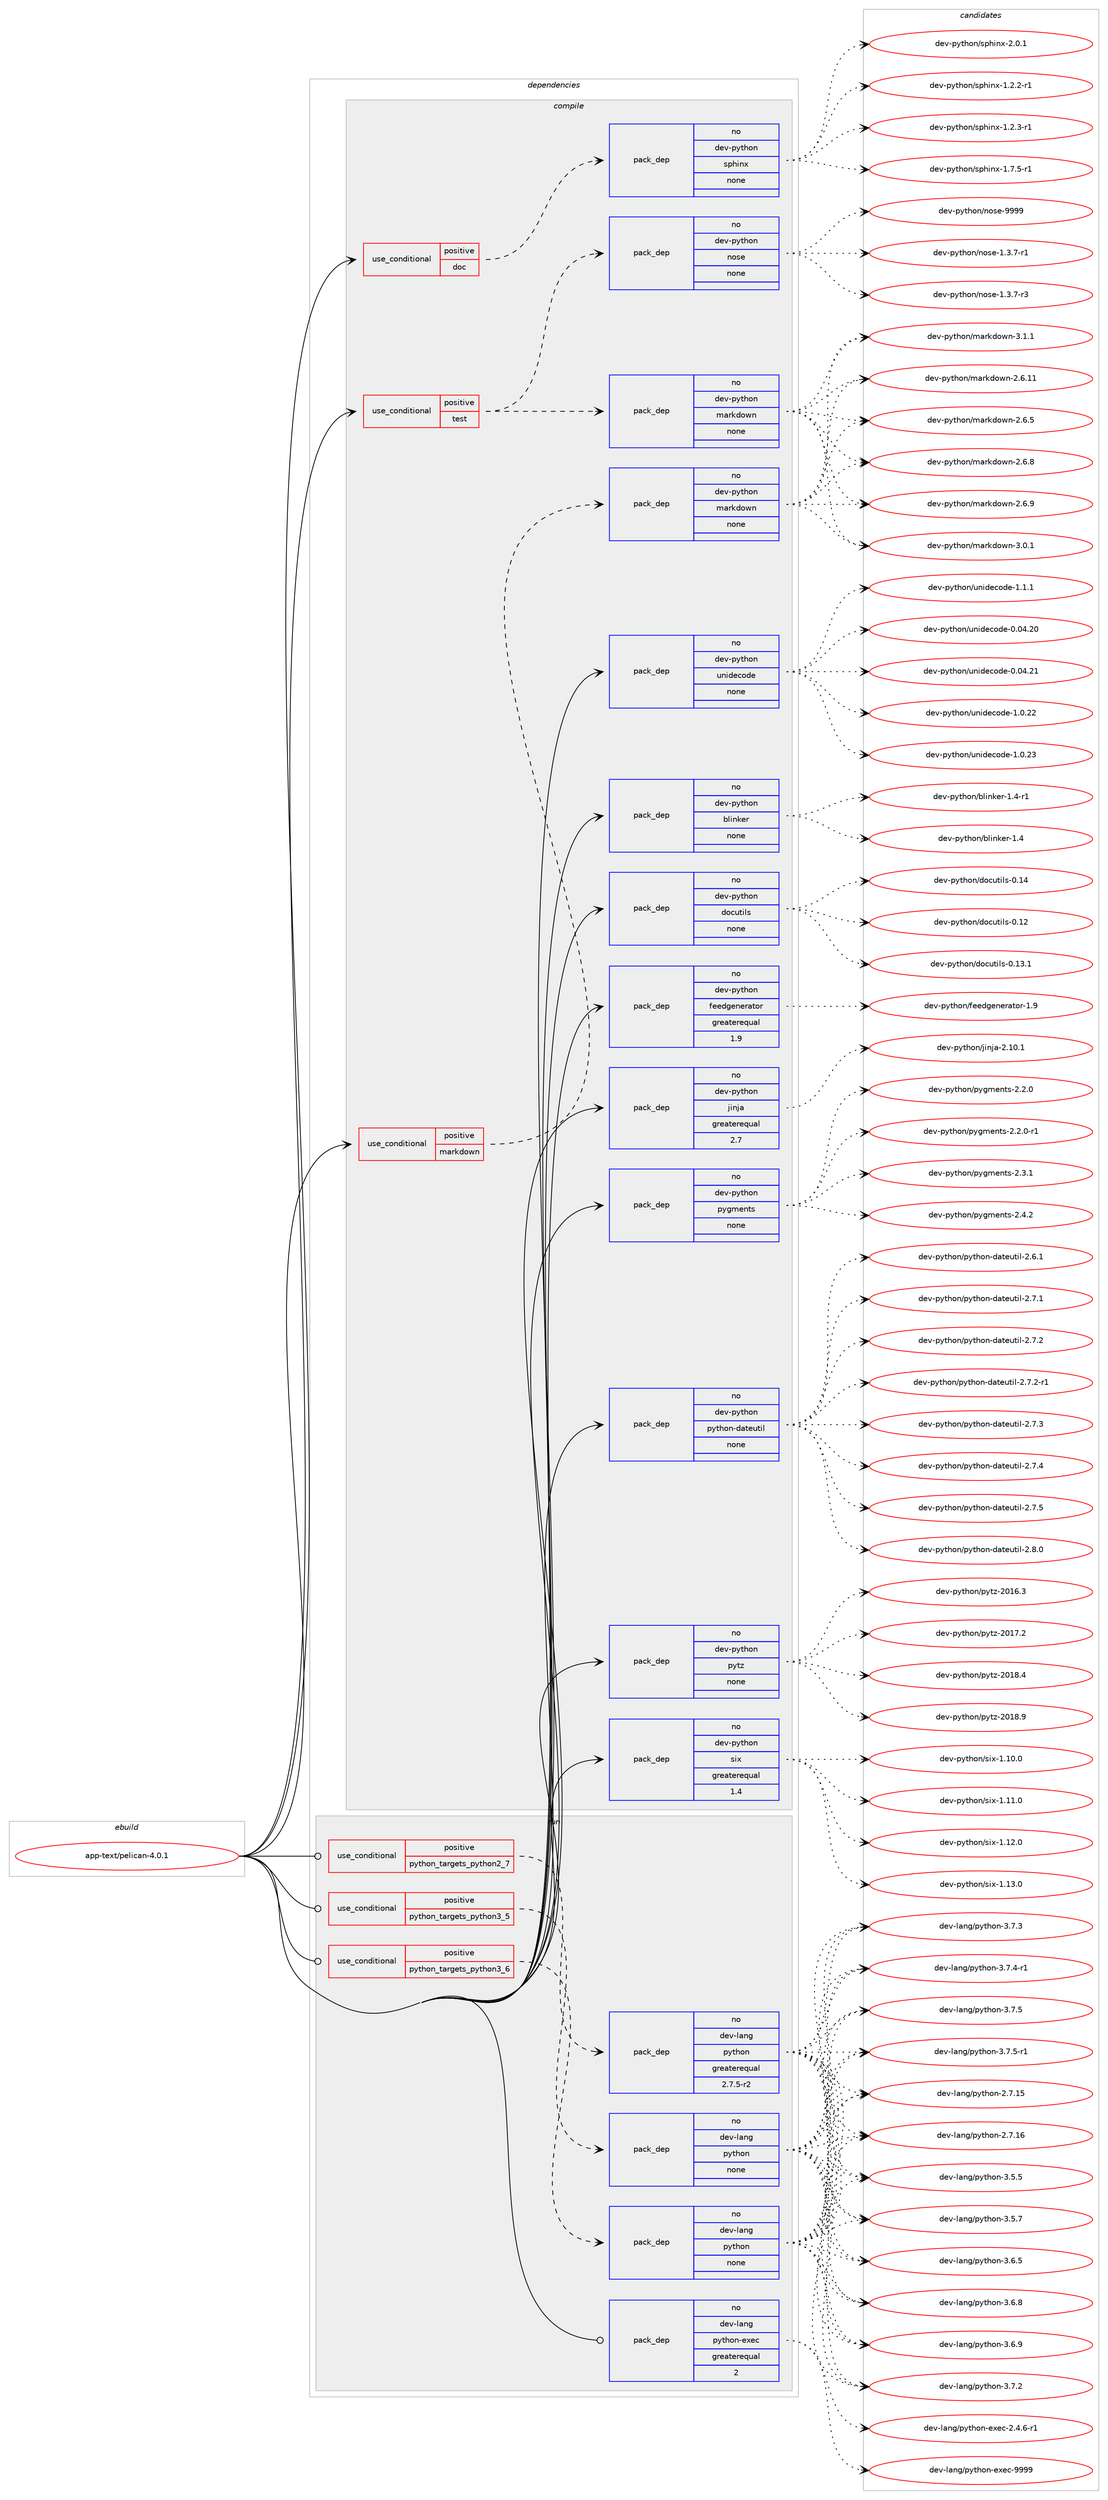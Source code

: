 digraph prolog {

# *************
# Graph options
# *************

newrank=true;
concentrate=true;
compound=true;
graph [rankdir=LR,fontname=Helvetica,fontsize=10,ranksep=1.5];#, ranksep=2.5, nodesep=0.2];
edge  [arrowhead=vee];
node  [fontname=Helvetica,fontsize=10];

# **********
# The ebuild
# **********

subgraph cluster_leftcol {
color=gray;
rank=same;
label=<<i>ebuild</i>>;
id [label="app-text/pelican-4.0.1", color=red, width=4, href="../app-text/pelican-4.0.1.svg"];
}

# ****************
# The dependencies
# ****************

subgraph cluster_midcol {
color=gray;
label=<<i>dependencies</i>>;
subgraph cluster_compile {
fillcolor="#eeeeee";
style=filled;
label=<<i>compile</i>>;
subgraph cond121679 {
dependency511199 [label=<<TABLE BORDER="0" CELLBORDER="1" CELLSPACING="0" CELLPADDING="4"><TR><TD ROWSPAN="3" CELLPADDING="10">use_conditional</TD></TR><TR><TD>positive</TD></TR><TR><TD>doc</TD></TR></TABLE>>, shape=none, color=red];
subgraph pack380255 {
dependency511200 [label=<<TABLE BORDER="0" CELLBORDER="1" CELLSPACING="0" CELLPADDING="4" WIDTH="220"><TR><TD ROWSPAN="6" CELLPADDING="30">pack_dep</TD></TR><TR><TD WIDTH="110">no</TD></TR><TR><TD>dev-python</TD></TR><TR><TD>sphinx</TD></TR><TR><TD>none</TD></TR><TR><TD></TD></TR></TABLE>>, shape=none, color=blue];
}
dependency511199:e -> dependency511200:w [weight=20,style="dashed",arrowhead="vee"];
}
id:e -> dependency511199:w [weight=20,style="solid",arrowhead="vee"];
subgraph cond121680 {
dependency511201 [label=<<TABLE BORDER="0" CELLBORDER="1" CELLSPACING="0" CELLPADDING="4"><TR><TD ROWSPAN="3" CELLPADDING="10">use_conditional</TD></TR><TR><TD>positive</TD></TR><TR><TD>markdown</TD></TR></TABLE>>, shape=none, color=red];
subgraph pack380256 {
dependency511202 [label=<<TABLE BORDER="0" CELLBORDER="1" CELLSPACING="0" CELLPADDING="4" WIDTH="220"><TR><TD ROWSPAN="6" CELLPADDING="30">pack_dep</TD></TR><TR><TD WIDTH="110">no</TD></TR><TR><TD>dev-python</TD></TR><TR><TD>markdown</TD></TR><TR><TD>none</TD></TR><TR><TD></TD></TR></TABLE>>, shape=none, color=blue];
}
dependency511201:e -> dependency511202:w [weight=20,style="dashed",arrowhead="vee"];
}
id:e -> dependency511201:w [weight=20,style="solid",arrowhead="vee"];
subgraph cond121681 {
dependency511203 [label=<<TABLE BORDER="0" CELLBORDER="1" CELLSPACING="0" CELLPADDING="4"><TR><TD ROWSPAN="3" CELLPADDING="10">use_conditional</TD></TR><TR><TD>positive</TD></TR><TR><TD>test</TD></TR></TABLE>>, shape=none, color=red];
subgraph pack380257 {
dependency511204 [label=<<TABLE BORDER="0" CELLBORDER="1" CELLSPACING="0" CELLPADDING="4" WIDTH="220"><TR><TD ROWSPAN="6" CELLPADDING="30">pack_dep</TD></TR><TR><TD WIDTH="110">no</TD></TR><TR><TD>dev-python</TD></TR><TR><TD>nose</TD></TR><TR><TD>none</TD></TR><TR><TD></TD></TR></TABLE>>, shape=none, color=blue];
}
dependency511203:e -> dependency511204:w [weight=20,style="dashed",arrowhead="vee"];
subgraph pack380258 {
dependency511205 [label=<<TABLE BORDER="0" CELLBORDER="1" CELLSPACING="0" CELLPADDING="4" WIDTH="220"><TR><TD ROWSPAN="6" CELLPADDING="30">pack_dep</TD></TR><TR><TD WIDTH="110">no</TD></TR><TR><TD>dev-python</TD></TR><TR><TD>markdown</TD></TR><TR><TD>none</TD></TR><TR><TD></TD></TR></TABLE>>, shape=none, color=blue];
}
dependency511203:e -> dependency511205:w [weight=20,style="dashed",arrowhead="vee"];
}
id:e -> dependency511203:w [weight=20,style="solid",arrowhead="vee"];
subgraph pack380259 {
dependency511206 [label=<<TABLE BORDER="0" CELLBORDER="1" CELLSPACING="0" CELLPADDING="4" WIDTH="220"><TR><TD ROWSPAN="6" CELLPADDING="30">pack_dep</TD></TR><TR><TD WIDTH="110">no</TD></TR><TR><TD>dev-python</TD></TR><TR><TD>blinker</TD></TR><TR><TD>none</TD></TR><TR><TD></TD></TR></TABLE>>, shape=none, color=blue];
}
id:e -> dependency511206:w [weight=20,style="solid",arrowhead="vee"];
subgraph pack380260 {
dependency511207 [label=<<TABLE BORDER="0" CELLBORDER="1" CELLSPACING="0" CELLPADDING="4" WIDTH="220"><TR><TD ROWSPAN="6" CELLPADDING="30">pack_dep</TD></TR><TR><TD WIDTH="110">no</TD></TR><TR><TD>dev-python</TD></TR><TR><TD>docutils</TD></TR><TR><TD>none</TD></TR><TR><TD></TD></TR></TABLE>>, shape=none, color=blue];
}
id:e -> dependency511207:w [weight=20,style="solid",arrowhead="vee"];
subgraph pack380261 {
dependency511208 [label=<<TABLE BORDER="0" CELLBORDER="1" CELLSPACING="0" CELLPADDING="4" WIDTH="220"><TR><TD ROWSPAN="6" CELLPADDING="30">pack_dep</TD></TR><TR><TD WIDTH="110">no</TD></TR><TR><TD>dev-python</TD></TR><TR><TD>feedgenerator</TD></TR><TR><TD>greaterequal</TD></TR><TR><TD>1.9</TD></TR></TABLE>>, shape=none, color=blue];
}
id:e -> dependency511208:w [weight=20,style="solid",arrowhead="vee"];
subgraph pack380262 {
dependency511209 [label=<<TABLE BORDER="0" CELLBORDER="1" CELLSPACING="0" CELLPADDING="4" WIDTH="220"><TR><TD ROWSPAN="6" CELLPADDING="30">pack_dep</TD></TR><TR><TD WIDTH="110">no</TD></TR><TR><TD>dev-python</TD></TR><TR><TD>jinja</TD></TR><TR><TD>greaterequal</TD></TR><TR><TD>2.7</TD></TR></TABLE>>, shape=none, color=blue];
}
id:e -> dependency511209:w [weight=20,style="solid",arrowhead="vee"];
subgraph pack380263 {
dependency511210 [label=<<TABLE BORDER="0" CELLBORDER="1" CELLSPACING="0" CELLPADDING="4" WIDTH="220"><TR><TD ROWSPAN="6" CELLPADDING="30">pack_dep</TD></TR><TR><TD WIDTH="110">no</TD></TR><TR><TD>dev-python</TD></TR><TR><TD>pygments</TD></TR><TR><TD>none</TD></TR><TR><TD></TD></TR></TABLE>>, shape=none, color=blue];
}
id:e -> dependency511210:w [weight=20,style="solid",arrowhead="vee"];
subgraph pack380264 {
dependency511211 [label=<<TABLE BORDER="0" CELLBORDER="1" CELLSPACING="0" CELLPADDING="4" WIDTH="220"><TR><TD ROWSPAN="6" CELLPADDING="30">pack_dep</TD></TR><TR><TD WIDTH="110">no</TD></TR><TR><TD>dev-python</TD></TR><TR><TD>python-dateutil</TD></TR><TR><TD>none</TD></TR><TR><TD></TD></TR></TABLE>>, shape=none, color=blue];
}
id:e -> dependency511211:w [weight=20,style="solid",arrowhead="vee"];
subgraph pack380265 {
dependency511212 [label=<<TABLE BORDER="0" CELLBORDER="1" CELLSPACING="0" CELLPADDING="4" WIDTH="220"><TR><TD ROWSPAN="6" CELLPADDING="30">pack_dep</TD></TR><TR><TD WIDTH="110">no</TD></TR><TR><TD>dev-python</TD></TR><TR><TD>pytz</TD></TR><TR><TD>none</TD></TR><TR><TD></TD></TR></TABLE>>, shape=none, color=blue];
}
id:e -> dependency511212:w [weight=20,style="solid",arrowhead="vee"];
subgraph pack380266 {
dependency511213 [label=<<TABLE BORDER="0" CELLBORDER="1" CELLSPACING="0" CELLPADDING="4" WIDTH="220"><TR><TD ROWSPAN="6" CELLPADDING="30">pack_dep</TD></TR><TR><TD WIDTH="110">no</TD></TR><TR><TD>dev-python</TD></TR><TR><TD>six</TD></TR><TR><TD>greaterequal</TD></TR><TR><TD>1.4</TD></TR></TABLE>>, shape=none, color=blue];
}
id:e -> dependency511213:w [weight=20,style="solid",arrowhead="vee"];
subgraph pack380267 {
dependency511214 [label=<<TABLE BORDER="0" CELLBORDER="1" CELLSPACING="0" CELLPADDING="4" WIDTH="220"><TR><TD ROWSPAN="6" CELLPADDING="30">pack_dep</TD></TR><TR><TD WIDTH="110">no</TD></TR><TR><TD>dev-python</TD></TR><TR><TD>unidecode</TD></TR><TR><TD>none</TD></TR><TR><TD></TD></TR></TABLE>>, shape=none, color=blue];
}
id:e -> dependency511214:w [weight=20,style="solid",arrowhead="vee"];
}
subgraph cluster_compileandrun {
fillcolor="#eeeeee";
style=filled;
label=<<i>compile and run</i>>;
}
subgraph cluster_run {
fillcolor="#eeeeee";
style=filled;
label=<<i>run</i>>;
subgraph cond121682 {
dependency511215 [label=<<TABLE BORDER="0" CELLBORDER="1" CELLSPACING="0" CELLPADDING="4"><TR><TD ROWSPAN="3" CELLPADDING="10">use_conditional</TD></TR><TR><TD>positive</TD></TR><TR><TD>python_targets_python2_7</TD></TR></TABLE>>, shape=none, color=red];
subgraph pack380268 {
dependency511216 [label=<<TABLE BORDER="0" CELLBORDER="1" CELLSPACING="0" CELLPADDING="4" WIDTH="220"><TR><TD ROWSPAN="6" CELLPADDING="30">pack_dep</TD></TR><TR><TD WIDTH="110">no</TD></TR><TR><TD>dev-lang</TD></TR><TR><TD>python</TD></TR><TR><TD>greaterequal</TD></TR><TR><TD>2.7.5-r2</TD></TR></TABLE>>, shape=none, color=blue];
}
dependency511215:e -> dependency511216:w [weight=20,style="dashed",arrowhead="vee"];
}
id:e -> dependency511215:w [weight=20,style="solid",arrowhead="odot"];
subgraph cond121683 {
dependency511217 [label=<<TABLE BORDER="0" CELLBORDER="1" CELLSPACING="0" CELLPADDING="4"><TR><TD ROWSPAN="3" CELLPADDING="10">use_conditional</TD></TR><TR><TD>positive</TD></TR><TR><TD>python_targets_python3_5</TD></TR></TABLE>>, shape=none, color=red];
subgraph pack380269 {
dependency511218 [label=<<TABLE BORDER="0" CELLBORDER="1" CELLSPACING="0" CELLPADDING="4" WIDTH="220"><TR><TD ROWSPAN="6" CELLPADDING="30">pack_dep</TD></TR><TR><TD WIDTH="110">no</TD></TR><TR><TD>dev-lang</TD></TR><TR><TD>python</TD></TR><TR><TD>none</TD></TR><TR><TD></TD></TR></TABLE>>, shape=none, color=blue];
}
dependency511217:e -> dependency511218:w [weight=20,style="dashed",arrowhead="vee"];
}
id:e -> dependency511217:w [weight=20,style="solid",arrowhead="odot"];
subgraph cond121684 {
dependency511219 [label=<<TABLE BORDER="0" CELLBORDER="1" CELLSPACING="0" CELLPADDING="4"><TR><TD ROWSPAN="3" CELLPADDING="10">use_conditional</TD></TR><TR><TD>positive</TD></TR><TR><TD>python_targets_python3_6</TD></TR></TABLE>>, shape=none, color=red];
subgraph pack380270 {
dependency511220 [label=<<TABLE BORDER="0" CELLBORDER="1" CELLSPACING="0" CELLPADDING="4" WIDTH="220"><TR><TD ROWSPAN="6" CELLPADDING="30">pack_dep</TD></TR><TR><TD WIDTH="110">no</TD></TR><TR><TD>dev-lang</TD></TR><TR><TD>python</TD></TR><TR><TD>none</TD></TR><TR><TD></TD></TR></TABLE>>, shape=none, color=blue];
}
dependency511219:e -> dependency511220:w [weight=20,style="dashed",arrowhead="vee"];
}
id:e -> dependency511219:w [weight=20,style="solid",arrowhead="odot"];
subgraph pack380271 {
dependency511221 [label=<<TABLE BORDER="0" CELLBORDER="1" CELLSPACING="0" CELLPADDING="4" WIDTH="220"><TR><TD ROWSPAN="6" CELLPADDING="30">pack_dep</TD></TR><TR><TD WIDTH="110">no</TD></TR><TR><TD>dev-lang</TD></TR><TR><TD>python-exec</TD></TR><TR><TD>greaterequal</TD></TR><TR><TD>2</TD></TR></TABLE>>, shape=none, color=blue];
}
id:e -> dependency511221:w [weight=20,style="solid",arrowhead="odot"];
}
}

# **************
# The candidates
# **************

subgraph cluster_choices {
rank=same;
color=gray;
label=<<i>candidates</i>>;

subgraph choice380255 {
color=black;
nodesep=1;
choice10010111845112121116104111110471151121041051101204549465046504511449 [label="dev-python/sphinx-1.2.2-r1", color=red, width=4,href="../dev-python/sphinx-1.2.2-r1.svg"];
choice10010111845112121116104111110471151121041051101204549465046514511449 [label="dev-python/sphinx-1.2.3-r1", color=red, width=4,href="../dev-python/sphinx-1.2.3-r1.svg"];
choice10010111845112121116104111110471151121041051101204549465546534511449 [label="dev-python/sphinx-1.7.5-r1", color=red, width=4,href="../dev-python/sphinx-1.7.5-r1.svg"];
choice1001011184511212111610411111047115112104105110120455046484649 [label="dev-python/sphinx-2.0.1", color=red, width=4,href="../dev-python/sphinx-2.0.1.svg"];
dependency511200:e -> choice10010111845112121116104111110471151121041051101204549465046504511449:w [style=dotted,weight="100"];
dependency511200:e -> choice10010111845112121116104111110471151121041051101204549465046514511449:w [style=dotted,weight="100"];
dependency511200:e -> choice10010111845112121116104111110471151121041051101204549465546534511449:w [style=dotted,weight="100"];
dependency511200:e -> choice1001011184511212111610411111047115112104105110120455046484649:w [style=dotted,weight="100"];
}
subgraph choice380256 {
color=black;
nodesep=1;
choice10010111845112121116104111110471099711410710011111911045504654464949 [label="dev-python/markdown-2.6.11", color=red, width=4,href="../dev-python/markdown-2.6.11.svg"];
choice100101118451121211161041111104710997114107100111119110455046544653 [label="dev-python/markdown-2.6.5", color=red, width=4,href="../dev-python/markdown-2.6.5.svg"];
choice100101118451121211161041111104710997114107100111119110455046544656 [label="dev-python/markdown-2.6.8", color=red, width=4,href="../dev-python/markdown-2.6.8.svg"];
choice100101118451121211161041111104710997114107100111119110455046544657 [label="dev-python/markdown-2.6.9", color=red, width=4,href="../dev-python/markdown-2.6.9.svg"];
choice100101118451121211161041111104710997114107100111119110455146484649 [label="dev-python/markdown-3.0.1", color=red, width=4,href="../dev-python/markdown-3.0.1.svg"];
choice100101118451121211161041111104710997114107100111119110455146494649 [label="dev-python/markdown-3.1.1", color=red, width=4,href="../dev-python/markdown-3.1.1.svg"];
dependency511202:e -> choice10010111845112121116104111110471099711410710011111911045504654464949:w [style=dotted,weight="100"];
dependency511202:e -> choice100101118451121211161041111104710997114107100111119110455046544653:w [style=dotted,weight="100"];
dependency511202:e -> choice100101118451121211161041111104710997114107100111119110455046544656:w [style=dotted,weight="100"];
dependency511202:e -> choice100101118451121211161041111104710997114107100111119110455046544657:w [style=dotted,weight="100"];
dependency511202:e -> choice100101118451121211161041111104710997114107100111119110455146484649:w [style=dotted,weight="100"];
dependency511202:e -> choice100101118451121211161041111104710997114107100111119110455146494649:w [style=dotted,weight="100"];
}
subgraph choice380257 {
color=black;
nodesep=1;
choice10010111845112121116104111110471101111151014549465146554511449 [label="dev-python/nose-1.3.7-r1", color=red, width=4,href="../dev-python/nose-1.3.7-r1.svg"];
choice10010111845112121116104111110471101111151014549465146554511451 [label="dev-python/nose-1.3.7-r3", color=red, width=4,href="../dev-python/nose-1.3.7-r3.svg"];
choice10010111845112121116104111110471101111151014557575757 [label="dev-python/nose-9999", color=red, width=4,href="../dev-python/nose-9999.svg"];
dependency511204:e -> choice10010111845112121116104111110471101111151014549465146554511449:w [style=dotted,weight="100"];
dependency511204:e -> choice10010111845112121116104111110471101111151014549465146554511451:w [style=dotted,weight="100"];
dependency511204:e -> choice10010111845112121116104111110471101111151014557575757:w [style=dotted,weight="100"];
}
subgraph choice380258 {
color=black;
nodesep=1;
choice10010111845112121116104111110471099711410710011111911045504654464949 [label="dev-python/markdown-2.6.11", color=red, width=4,href="../dev-python/markdown-2.6.11.svg"];
choice100101118451121211161041111104710997114107100111119110455046544653 [label="dev-python/markdown-2.6.5", color=red, width=4,href="../dev-python/markdown-2.6.5.svg"];
choice100101118451121211161041111104710997114107100111119110455046544656 [label="dev-python/markdown-2.6.8", color=red, width=4,href="../dev-python/markdown-2.6.8.svg"];
choice100101118451121211161041111104710997114107100111119110455046544657 [label="dev-python/markdown-2.6.9", color=red, width=4,href="../dev-python/markdown-2.6.9.svg"];
choice100101118451121211161041111104710997114107100111119110455146484649 [label="dev-python/markdown-3.0.1", color=red, width=4,href="../dev-python/markdown-3.0.1.svg"];
choice100101118451121211161041111104710997114107100111119110455146494649 [label="dev-python/markdown-3.1.1", color=red, width=4,href="../dev-python/markdown-3.1.1.svg"];
dependency511205:e -> choice10010111845112121116104111110471099711410710011111911045504654464949:w [style=dotted,weight="100"];
dependency511205:e -> choice100101118451121211161041111104710997114107100111119110455046544653:w [style=dotted,weight="100"];
dependency511205:e -> choice100101118451121211161041111104710997114107100111119110455046544656:w [style=dotted,weight="100"];
dependency511205:e -> choice100101118451121211161041111104710997114107100111119110455046544657:w [style=dotted,weight="100"];
dependency511205:e -> choice100101118451121211161041111104710997114107100111119110455146484649:w [style=dotted,weight="100"];
dependency511205:e -> choice100101118451121211161041111104710997114107100111119110455146494649:w [style=dotted,weight="100"];
}
subgraph choice380259 {
color=black;
nodesep=1;
choice10010111845112121116104111110479810810511010710111445494652 [label="dev-python/blinker-1.4", color=red, width=4,href="../dev-python/blinker-1.4.svg"];
choice100101118451121211161041111104798108105110107101114454946524511449 [label="dev-python/blinker-1.4-r1", color=red, width=4,href="../dev-python/blinker-1.4-r1.svg"];
dependency511206:e -> choice10010111845112121116104111110479810810511010710111445494652:w [style=dotted,weight="100"];
dependency511206:e -> choice100101118451121211161041111104798108105110107101114454946524511449:w [style=dotted,weight="100"];
}
subgraph choice380260 {
color=black;
nodesep=1;
choice1001011184511212111610411111047100111991171161051081154548464950 [label="dev-python/docutils-0.12", color=red, width=4,href="../dev-python/docutils-0.12.svg"];
choice10010111845112121116104111110471001119911711610510811545484649514649 [label="dev-python/docutils-0.13.1", color=red, width=4,href="../dev-python/docutils-0.13.1.svg"];
choice1001011184511212111610411111047100111991171161051081154548464952 [label="dev-python/docutils-0.14", color=red, width=4,href="../dev-python/docutils-0.14.svg"];
dependency511207:e -> choice1001011184511212111610411111047100111991171161051081154548464950:w [style=dotted,weight="100"];
dependency511207:e -> choice10010111845112121116104111110471001119911711610510811545484649514649:w [style=dotted,weight="100"];
dependency511207:e -> choice1001011184511212111610411111047100111991171161051081154548464952:w [style=dotted,weight="100"];
}
subgraph choice380261 {
color=black;
nodesep=1;
choice10010111845112121116104111110471021011011001031011101011149711611111445494657 [label="dev-python/feedgenerator-1.9", color=red, width=4,href="../dev-python/feedgenerator-1.9.svg"];
dependency511208:e -> choice10010111845112121116104111110471021011011001031011101011149711611111445494657:w [style=dotted,weight="100"];
}
subgraph choice380262 {
color=black;
nodesep=1;
choice10010111845112121116104111110471061051101069745504649484649 [label="dev-python/jinja-2.10.1", color=red, width=4,href="../dev-python/jinja-2.10.1.svg"];
dependency511209:e -> choice10010111845112121116104111110471061051101069745504649484649:w [style=dotted,weight="100"];
}
subgraph choice380263 {
color=black;
nodesep=1;
choice1001011184511212111610411111047112121103109101110116115455046504648 [label="dev-python/pygments-2.2.0", color=red, width=4,href="../dev-python/pygments-2.2.0.svg"];
choice10010111845112121116104111110471121211031091011101161154550465046484511449 [label="dev-python/pygments-2.2.0-r1", color=red, width=4,href="../dev-python/pygments-2.2.0-r1.svg"];
choice1001011184511212111610411111047112121103109101110116115455046514649 [label="dev-python/pygments-2.3.1", color=red, width=4,href="../dev-python/pygments-2.3.1.svg"];
choice1001011184511212111610411111047112121103109101110116115455046524650 [label="dev-python/pygments-2.4.2", color=red, width=4,href="../dev-python/pygments-2.4.2.svg"];
dependency511210:e -> choice1001011184511212111610411111047112121103109101110116115455046504648:w [style=dotted,weight="100"];
dependency511210:e -> choice10010111845112121116104111110471121211031091011101161154550465046484511449:w [style=dotted,weight="100"];
dependency511210:e -> choice1001011184511212111610411111047112121103109101110116115455046514649:w [style=dotted,weight="100"];
dependency511210:e -> choice1001011184511212111610411111047112121103109101110116115455046524650:w [style=dotted,weight="100"];
}
subgraph choice380264 {
color=black;
nodesep=1;
choice10010111845112121116104111110471121211161041111104510097116101117116105108455046544649 [label="dev-python/python-dateutil-2.6.1", color=red, width=4,href="../dev-python/python-dateutil-2.6.1.svg"];
choice10010111845112121116104111110471121211161041111104510097116101117116105108455046554649 [label="dev-python/python-dateutil-2.7.1", color=red, width=4,href="../dev-python/python-dateutil-2.7.1.svg"];
choice10010111845112121116104111110471121211161041111104510097116101117116105108455046554650 [label="dev-python/python-dateutil-2.7.2", color=red, width=4,href="../dev-python/python-dateutil-2.7.2.svg"];
choice100101118451121211161041111104711212111610411111045100971161011171161051084550465546504511449 [label="dev-python/python-dateutil-2.7.2-r1", color=red, width=4,href="../dev-python/python-dateutil-2.7.2-r1.svg"];
choice10010111845112121116104111110471121211161041111104510097116101117116105108455046554651 [label="dev-python/python-dateutil-2.7.3", color=red, width=4,href="../dev-python/python-dateutil-2.7.3.svg"];
choice10010111845112121116104111110471121211161041111104510097116101117116105108455046554652 [label="dev-python/python-dateutil-2.7.4", color=red, width=4,href="../dev-python/python-dateutil-2.7.4.svg"];
choice10010111845112121116104111110471121211161041111104510097116101117116105108455046554653 [label="dev-python/python-dateutil-2.7.5", color=red, width=4,href="../dev-python/python-dateutil-2.7.5.svg"];
choice10010111845112121116104111110471121211161041111104510097116101117116105108455046564648 [label="dev-python/python-dateutil-2.8.0", color=red, width=4,href="../dev-python/python-dateutil-2.8.0.svg"];
dependency511211:e -> choice10010111845112121116104111110471121211161041111104510097116101117116105108455046544649:w [style=dotted,weight="100"];
dependency511211:e -> choice10010111845112121116104111110471121211161041111104510097116101117116105108455046554649:w [style=dotted,weight="100"];
dependency511211:e -> choice10010111845112121116104111110471121211161041111104510097116101117116105108455046554650:w [style=dotted,weight="100"];
dependency511211:e -> choice100101118451121211161041111104711212111610411111045100971161011171161051084550465546504511449:w [style=dotted,weight="100"];
dependency511211:e -> choice10010111845112121116104111110471121211161041111104510097116101117116105108455046554651:w [style=dotted,weight="100"];
dependency511211:e -> choice10010111845112121116104111110471121211161041111104510097116101117116105108455046554652:w [style=dotted,weight="100"];
dependency511211:e -> choice10010111845112121116104111110471121211161041111104510097116101117116105108455046554653:w [style=dotted,weight="100"];
dependency511211:e -> choice10010111845112121116104111110471121211161041111104510097116101117116105108455046564648:w [style=dotted,weight="100"];
}
subgraph choice380265 {
color=black;
nodesep=1;
choice100101118451121211161041111104711212111612245504849544651 [label="dev-python/pytz-2016.3", color=red, width=4,href="../dev-python/pytz-2016.3.svg"];
choice100101118451121211161041111104711212111612245504849554650 [label="dev-python/pytz-2017.2", color=red, width=4,href="../dev-python/pytz-2017.2.svg"];
choice100101118451121211161041111104711212111612245504849564652 [label="dev-python/pytz-2018.4", color=red, width=4,href="../dev-python/pytz-2018.4.svg"];
choice100101118451121211161041111104711212111612245504849564657 [label="dev-python/pytz-2018.9", color=red, width=4,href="../dev-python/pytz-2018.9.svg"];
dependency511212:e -> choice100101118451121211161041111104711212111612245504849544651:w [style=dotted,weight="100"];
dependency511212:e -> choice100101118451121211161041111104711212111612245504849554650:w [style=dotted,weight="100"];
dependency511212:e -> choice100101118451121211161041111104711212111612245504849564652:w [style=dotted,weight="100"];
dependency511212:e -> choice100101118451121211161041111104711212111612245504849564657:w [style=dotted,weight="100"];
}
subgraph choice380266 {
color=black;
nodesep=1;
choice100101118451121211161041111104711510512045494649484648 [label="dev-python/six-1.10.0", color=red, width=4,href="../dev-python/six-1.10.0.svg"];
choice100101118451121211161041111104711510512045494649494648 [label="dev-python/six-1.11.0", color=red, width=4,href="../dev-python/six-1.11.0.svg"];
choice100101118451121211161041111104711510512045494649504648 [label="dev-python/six-1.12.0", color=red, width=4,href="../dev-python/six-1.12.0.svg"];
choice100101118451121211161041111104711510512045494649514648 [label="dev-python/six-1.13.0", color=red, width=4,href="../dev-python/six-1.13.0.svg"];
dependency511213:e -> choice100101118451121211161041111104711510512045494649484648:w [style=dotted,weight="100"];
dependency511213:e -> choice100101118451121211161041111104711510512045494649494648:w [style=dotted,weight="100"];
dependency511213:e -> choice100101118451121211161041111104711510512045494649504648:w [style=dotted,weight="100"];
dependency511213:e -> choice100101118451121211161041111104711510512045494649514648:w [style=dotted,weight="100"];
}
subgraph choice380267 {
color=black;
nodesep=1;
choice1001011184511212111610411111047117110105100101991111001014548464852465048 [label="dev-python/unidecode-0.04.20", color=red, width=4,href="../dev-python/unidecode-0.04.20.svg"];
choice1001011184511212111610411111047117110105100101991111001014548464852465049 [label="dev-python/unidecode-0.04.21", color=red, width=4,href="../dev-python/unidecode-0.04.21.svg"];
choice10010111845112121116104111110471171101051001019911110010145494648465050 [label="dev-python/unidecode-1.0.22", color=red, width=4,href="../dev-python/unidecode-1.0.22.svg"];
choice10010111845112121116104111110471171101051001019911110010145494648465051 [label="dev-python/unidecode-1.0.23", color=red, width=4,href="../dev-python/unidecode-1.0.23.svg"];
choice100101118451121211161041111104711711010510010199111100101454946494649 [label="dev-python/unidecode-1.1.1", color=red, width=4,href="../dev-python/unidecode-1.1.1.svg"];
dependency511214:e -> choice1001011184511212111610411111047117110105100101991111001014548464852465048:w [style=dotted,weight="100"];
dependency511214:e -> choice1001011184511212111610411111047117110105100101991111001014548464852465049:w [style=dotted,weight="100"];
dependency511214:e -> choice10010111845112121116104111110471171101051001019911110010145494648465050:w [style=dotted,weight="100"];
dependency511214:e -> choice10010111845112121116104111110471171101051001019911110010145494648465051:w [style=dotted,weight="100"];
dependency511214:e -> choice100101118451121211161041111104711711010510010199111100101454946494649:w [style=dotted,weight="100"];
}
subgraph choice380268 {
color=black;
nodesep=1;
choice10010111845108971101034711212111610411111045504655464953 [label="dev-lang/python-2.7.15", color=red, width=4,href="../dev-lang/python-2.7.15.svg"];
choice10010111845108971101034711212111610411111045504655464954 [label="dev-lang/python-2.7.16", color=red, width=4,href="../dev-lang/python-2.7.16.svg"];
choice100101118451089711010347112121116104111110455146534653 [label="dev-lang/python-3.5.5", color=red, width=4,href="../dev-lang/python-3.5.5.svg"];
choice100101118451089711010347112121116104111110455146534655 [label="dev-lang/python-3.5.7", color=red, width=4,href="../dev-lang/python-3.5.7.svg"];
choice100101118451089711010347112121116104111110455146544653 [label="dev-lang/python-3.6.5", color=red, width=4,href="../dev-lang/python-3.6.5.svg"];
choice100101118451089711010347112121116104111110455146544656 [label="dev-lang/python-3.6.8", color=red, width=4,href="../dev-lang/python-3.6.8.svg"];
choice100101118451089711010347112121116104111110455146544657 [label="dev-lang/python-3.6.9", color=red, width=4,href="../dev-lang/python-3.6.9.svg"];
choice100101118451089711010347112121116104111110455146554650 [label="dev-lang/python-3.7.2", color=red, width=4,href="../dev-lang/python-3.7.2.svg"];
choice100101118451089711010347112121116104111110455146554651 [label="dev-lang/python-3.7.3", color=red, width=4,href="../dev-lang/python-3.7.3.svg"];
choice1001011184510897110103471121211161041111104551465546524511449 [label="dev-lang/python-3.7.4-r1", color=red, width=4,href="../dev-lang/python-3.7.4-r1.svg"];
choice100101118451089711010347112121116104111110455146554653 [label="dev-lang/python-3.7.5", color=red, width=4,href="../dev-lang/python-3.7.5.svg"];
choice1001011184510897110103471121211161041111104551465546534511449 [label="dev-lang/python-3.7.5-r1", color=red, width=4,href="../dev-lang/python-3.7.5-r1.svg"];
dependency511216:e -> choice10010111845108971101034711212111610411111045504655464953:w [style=dotted,weight="100"];
dependency511216:e -> choice10010111845108971101034711212111610411111045504655464954:w [style=dotted,weight="100"];
dependency511216:e -> choice100101118451089711010347112121116104111110455146534653:w [style=dotted,weight="100"];
dependency511216:e -> choice100101118451089711010347112121116104111110455146534655:w [style=dotted,weight="100"];
dependency511216:e -> choice100101118451089711010347112121116104111110455146544653:w [style=dotted,weight="100"];
dependency511216:e -> choice100101118451089711010347112121116104111110455146544656:w [style=dotted,weight="100"];
dependency511216:e -> choice100101118451089711010347112121116104111110455146544657:w [style=dotted,weight="100"];
dependency511216:e -> choice100101118451089711010347112121116104111110455146554650:w [style=dotted,weight="100"];
dependency511216:e -> choice100101118451089711010347112121116104111110455146554651:w [style=dotted,weight="100"];
dependency511216:e -> choice1001011184510897110103471121211161041111104551465546524511449:w [style=dotted,weight="100"];
dependency511216:e -> choice100101118451089711010347112121116104111110455146554653:w [style=dotted,weight="100"];
dependency511216:e -> choice1001011184510897110103471121211161041111104551465546534511449:w [style=dotted,weight="100"];
}
subgraph choice380269 {
color=black;
nodesep=1;
choice10010111845108971101034711212111610411111045504655464953 [label="dev-lang/python-2.7.15", color=red, width=4,href="../dev-lang/python-2.7.15.svg"];
choice10010111845108971101034711212111610411111045504655464954 [label="dev-lang/python-2.7.16", color=red, width=4,href="../dev-lang/python-2.7.16.svg"];
choice100101118451089711010347112121116104111110455146534653 [label="dev-lang/python-3.5.5", color=red, width=4,href="../dev-lang/python-3.5.5.svg"];
choice100101118451089711010347112121116104111110455146534655 [label="dev-lang/python-3.5.7", color=red, width=4,href="../dev-lang/python-3.5.7.svg"];
choice100101118451089711010347112121116104111110455146544653 [label="dev-lang/python-3.6.5", color=red, width=4,href="../dev-lang/python-3.6.5.svg"];
choice100101118451089711010347112121116104111110455146544656 [label="dev-lang/python-3.6.8", color=red, width=4,href="../dev-lang/python-3.6.8.svg"];
choice100101118451089711010347112121116104111110455146544657 [label="dev-lang/python-3.6.9", color=red, width=4,href="../dev-lang/python-3.6.9.svg"];
choice100101118451089711010347112121116104111110455146554650 [label="dev-lang/python-3.7.2", color=red, width=4,href="../dev-lang/python-3.7.2.svg"];
choice100101118451089711010347112121116104111110455146554651 [label="dev-lang/python-3.7.3", color=red, width=4,href="../dev-lang/python-3.7.3.svg"];
choice1001011184510897110103471121211161041111104551465546524511449 [label="dev-lang/python-3.7.4-r1", color=red, width=4,href="../dev-lang/python-3.7.4-r1.svg"];
choice100101118451089711010347112121116104111110455146554653 [label="dev-lang/python-3.7.5", color=red, width=4,href="../dev-lang/python-3.7.5.svg"];
choice1001011184510897110103471121211161041111104551465546534511449 [label="dev-lang/python-3.7.5-r1", color=red, width=4,href="../dev-lang/python-3.7.5-r1.svg"];
dependency511218:e -> choice10010111845108971101034711212111610411111045504655464953:w [style=dotted,weight="100"];
dependency511218:e -> choice10010111845108971101034711212111610411111045504655464954:w [style=dotted,weight="100"];
dependency511218:e -> choice100101118451089711010347112121116104111110455146534653:w [style=dotted,weight="100"];
dependency511218:e -> choice100101118451089711010347112121116104111110455146534655:w [style=dotted,weight="100"];
dependency511218:e -> choice100101118451089711010347112121116104111110455146544653:w [style=dotted,weight="100"];
dependency511218:e -> choice100101118451089711010347112121116104111110455146544656:w [style=dotted,weight="100"];
dependency511218:e -> choice100101118451089711010347112121116104111110455146544657:w [style=dotted,weight="100"];
dependency511218:e -> choice100101118451089711010347112121116104111110455146554650:w [style=dotted,weight="100"];
dependency511218:e -> choice100101118451089711010347112121116104111110455146554651:w [style=dotted,weight="100"];
dependency511218:e -> choice1001011184510897110103471121211161041111104551465546524511449:w [style=dotted,weight="100"];
dependency511218:e -> choice100101118451089711010347112121116104111110455146554653:w [style=dotted,weight="100"];
dependency511218:e -> choice1001011184510897110103471121211161041111104551465546534511449:w [style=dotted,weight="100"];
}
subgraph choice380270 {
color=black;
nodesep=1;
choice10010111845108971101034711212111610411111045504655464953 [label="dev-lang/python-2.7.15", color=red, width=4,href="../dev-lang/python-2.7.15.svg"];
choice10010111845108971101034711212111610411111045504655464954 [label="dev-lang/python-2.7.16", color=red, width=4,href="../dev-lang/python-2.7.16.svg"];
choice100101118451089711010347112121116104111110455146534653 [label="dev-lang/python-3.5.5", color=red, width=4,href="../dev-lang/python-3.5.5.svg"];
choice100101118451089711010347112121116104111110455146534655 [label="dev-lang/python-3.5.7", color=red, width=4,href="../dev-lang/python-3.5.7.svg"];
choice100101118451089711010347112121116104111110455146544653 [label="dev-lang/python-3.6.5", color=red, width=4,href="../dev-lang/python-3.6.5.svg"];
choice100101118451089711010347112121116104111110455146544656 [label="dev-lang/python-3.6.8", color=red, width=4,href="../dev-lang/python-3.6.8.svg"];
choice100101118451089711010347112121116104111110455146544657 [label="dev-lang/python-3.6.9", color=red, width=4,href="../dev-lang/python-3.6.9.svg"];
choice100101118451089711010347112121116104111110455146554650 [label="dev-lang/python-3.7.2", color=red, width=4,href="../dev-lang/python-3.7.2.svg"];
choice100101118451089711010347112121116104111110455146554651 [label="dev-lang/python-3.7.3", color=red, width=4,href="../dev-lang/python-3.7.3.svg"];
choice1001011184510897110103471121211161041111104551465546524511449 [label="dev-lang/python-3.7.4-r1", color=red, width=4,href="../dev-lang/python-3.7.4-r1.svg"];
choice100101118451089711010347112121116104111110455146554653 [label="dev-lang/python-3.7.5", color=red, width=4,href="../dev-lang/python-3.7.5.svg"];
choice1001011184510897110103471121211161041111104551465546534511449 [label="dev-lang/python-3.7.5-r1", color=red, width=4,href="../dev-lang/python-3.7.5-r1.svg"];
dependency511220:e -> choice10010111845108971101034711212111610411111045504655464953:w [style=dotted,weight="100"];
dependency511220:e -> choice10010111845108971101034711212111610411111045504655464954:w [style=dotted,weight="100"];
dependency511220:e -> choice100101118451089711010347112121116104111110455146534653:w [style=dotted,weight="100"];
dependency511220:e -> choice100101118451089711010347112121116104111110455146534655:w [style=dotted,weight="100"];
dependency511220:e -> choice100101118451089711010347112121116104111110455146544653:w [style=dotted,weight="100"];
dependency511220:e -> choice100101118451089711010347112121116104111110455146544656:w [style=dotted,weight="100"];
dependency511220:e -> choice100101118451089711010347112121116104111110455146544657:w [style=dotted,weight="100"];
dependency511220:e -> choice100101118451089711010347112121116104111110455146554650:w [style=dotted,weight="100"];
dependency511220:e -> choice100101118451089711010347112121116104111110455146554651:w [style=dotted,weight="100"];
dependency511220:e -> choice1001011184510897110103471121211161041111104551465546524511449:w [style=dotted,weight="100"];
dependency511220:e -> choice100101118451089711010347112121116104111110455146554653:w [style=dotted,weight="100"];
dependency511220:e -> choice1001011184510897110103471121211161041111104551465546534511449:w [style=dotted,weight="100"];
}
subgraph choice380271 {
color=black;
nodesep=1;
choice10010111845108971101034711212111610411111045101120101994550465246544511449 [label="dev-lang/python-exec-2.4.6-r1", color=red, width=4,href="../dev-lang/python-exec-2.4.6-r1.svg"];
choice10010111845108971101034711212111610411111045101120101994557575757 [label="dev-lang/python-exec-9999", color=red, width=4,href="../dev-lang/python-exec-9999.svg"];
dependency511221:e -> choice10010111845108971101034711212111610411111045101120101994550465246544511449:w [style=dotted,weight="100"];
dependency511221:e -> choice10010111845108971101034711212111610411111045101120101994557575757:w [style=dotted,weight="100"];
}
}

}
